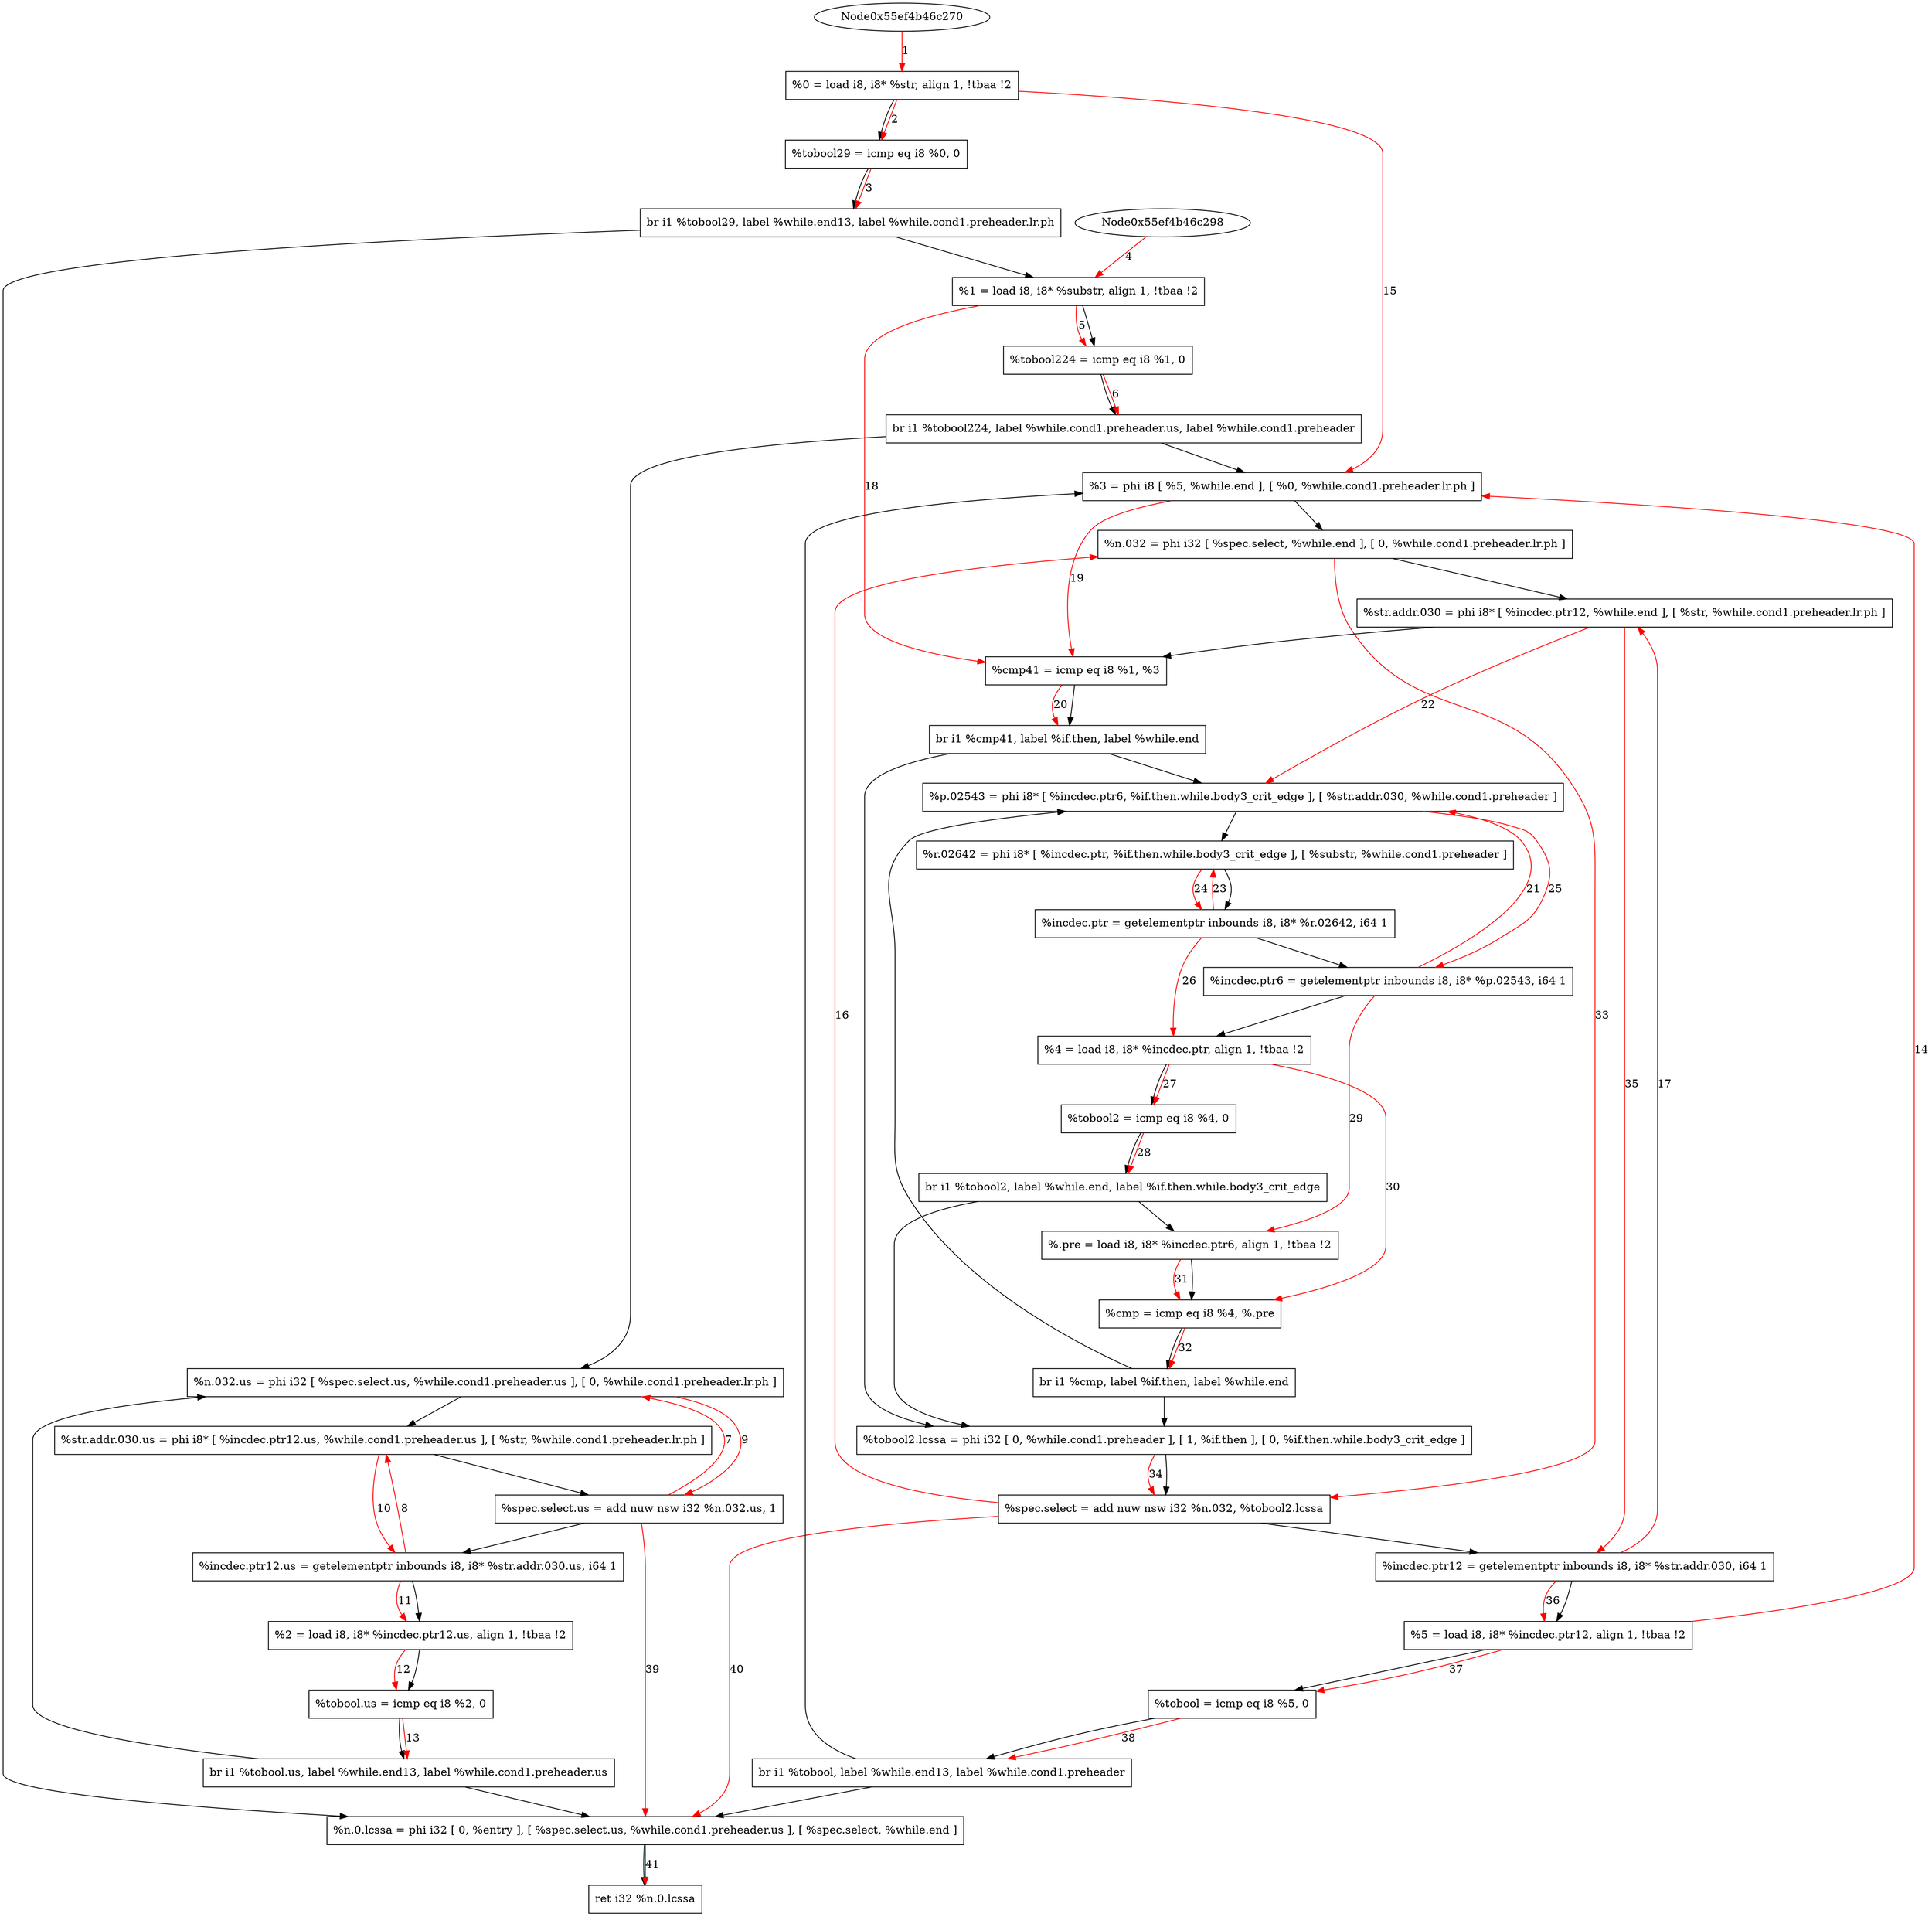 digraph "CDFG for'func' function" {
	Node0x55ef4b46c458[shape=record, label="  %0 = load i8, i8* %str, align 1, !tbaa !2"]
	Node0x55ef4b46d9c0[shape=record, label="  %tobool29 = icmp eq i8 %0, 0"]
	Node0x55ef4b3f4db8[shape=record, label="  br i1 %tobool29, label %while.end13, label %while.cond1.preheader.lr.ph"]
	Node0x55ef4b46dbe8[shape=record, label="  %1 = load i8, i8* %substr, align 1, !tbaa !2"]
	Node0x55ef4b46e2f0[shape=record, label="  %tobool224 = icmp eq i8 %1, 0"]
	Node0x55ef4b400228[shape=record, label="  br i1 %tobool224, label %while.cond1.preheader.us, label %while.cond1.preheader"]
	Node0x55ef4b46e5c8[shape=record, label="  %n.032.us = phi i32 [ %spec.select.us, %while.cond1.preheader.us ], [ 0, %while.cond1.preheader.lr.ph ]"]
	Node0x55ef4b46e758[shape=record, label="  %str.addr.030.us = phi i8* [ %incdec.ptr12.us, %while.cond1.preheader.us ], [ %str, %while.cond1.preheader.lr.ph ]"]
	Node0x55ef4b46e820[shape=record, label="  %spec.select.us = add nuw nsw i32 %n.032.us, 1"]
	Node0x55ef4b46e890[shape=record, label="  %incdec.ptr12.us = getelementptr inbounds i8, i8* %str.addr.030.us, i64 1"]
	Node0x55ef4b46e6a8[shape=record, label="  %2 = load i8, i8* %incdec.ptr12.us, align 1, !tbaa !2"]
	Node0x55ef4b46eab0[shape=record, label="  %tobool.us = icmp eq i8 %2, 0"]
	Node0x55ef4b400348[shape=record, label="  br i1 %tobool.us, label %while.end13, label %while.cond1.preheader.us"]
	Node0x55ef4b46ec78[shape=record, label="  %3 = phi i8 [ %5, %while.end ], [ %0, %while.cond1.preheader.lr.ph ]"]
	Node0x55ef4b46ed78[shape=record, label="  %n.032 = phi i32 [ %spec.select, %while.end ], [ 0, %while.cond1.preheader.lr.ph ]"]
	Node0x55ef4b46eed8[shape=record, label="  %str.addr.030 = phi i8* [ %incdec.ptr12, %while.end ], [ %str, %while.cond1.preheader.lr.ph ]"]
	Node0x55ef4b46efa0[shape=record, label="  %cmp41 = icmp eq i8 %1, %3"]
	Node0x55ef4b400468[shape=record, label="  br i1 %cmp41, label %if.then, label %while.end"]
	Node0x55ef4b46f238[shape=record, label="  %p.02543 = phi i8* [ %incdec.ptr6, %if.then.while.body3_crit_edge ], [ %str.addr.030, %while.cond1.preheader ]"]
	Node0x55ef4b46f3b8[shape=record, label="  %r.02642 = phi i8* [ %incdec.ptr, %if.then.while.body3_crit_edge ], [ %substr, %while.cond1.preheader ]"]
	Node0x55ef4b46f4a0[shape=record, label="  %incdec.ptr = getelementptr inbounds i8, i8* %r.02642, i64 1"]
	Node0x55ef4b46f520[shape=record, label="  %incdec.ptr6 = getelementptr inbounds i8, i8* %p.02543, i64 1"]
	Node0x55ef4b46f068[shape=record, label="  %4 = load i8, i8* %incdec.ptr, align 1, !tbaa !2"]
	Node0x55ef4b46f5f0[shape=record, label="  %tobool2 = icmp eq i8 %4, 0"]
	Node0x55ef4b400588[shape=record, label="  br i1 %tobool2, label %while.end, label %if.then.while.body3_crit_edge"]
	Node0x55ef4b46f188[shape=record, label="  %.pre = load i8, i8* %incdec.ptr6, align 1, !tbaa !2"]
	Node0x55ef4b46f9c0[shape=record, label="  %cmp = icmp eq i8 %4, %.pre"]
	Node0x55ef4b46fa68[shape=record, label="  br i1 %cmp, label %if.then, label %while.end"]
	Node0x55ef4b46fab8[shape=record, label="  %tobool2.lcssa = phi i32 [ 0, %while.cond1.preheader ], [ 1, %if.then ], [ 0, %if.then.while.body3_crit_edge ]"]
	Node0x55ef4b46fba0[shape=record, label="  %spec.select = add nuw nsw i32 %n.032, %tobool2.lcssa"]
	Node0x55ef4b46fc10[shape=record, label="  %incdec.ptr12 = getelementptr inbounds i8, i8* %str.addr.030, i64 1"]
	Node0x55ef4b46ee28[shape=record, label="  %5 = load i8, i8* %incdec.ptr12, align 1, !tbaa !2"]
	Node0x55ef4b46fc90[shape=record, label="  %tobool = icmp eq i8 %5, 0"]
	Node0x55ef4b46fd38[shape=record, label="  br i1 %tobool, label %while.end13, label %while.cond1.preheader"]
	Node0x55ef4b46fd88[shape=record, label="  %n.0.lcssa = phi i32 [ 0, %entry ], [ %spec.select.us, %while.cond1.preheader.us ], [ %spec.select, %while.end ]"]
	Node0x55ef4b46dac8[shape=record, label="  ret i32 %n.0.lcssa"]
	Node0x55ef4b46c458 -> Node0x55ef4b46d9c0
	Node0x55ef4b46d9c0 -> Node0x55ef4b3f4db8
	Node0x55ef4b3f4db8 -> Node0x55ef4b46fd88
	Node0x55ef4b3f4db8 -> Node0x55ef4b46dbe8
	Node0x55ef4b46dbe8 -> Node0x55ef4b46e2f0
	Node0x55ef4b46e2f0 -> Node0x55ef4b400228
	Node0x55ef4b400228 -> Node0x55ef4b46e5c8
	Node0x55ef4b400228 -> Node0x55ef4b46ec78
	Node0x55ef4b46e5c8 -> Node0x55ef4b46e758
	Node0x55ef4b46e758 -> Node0x55ef4b46e820
	Node0x55ef4b46e820 -> Node0x55ef4b46e890
	Node0x55ef4b46e890 -> Node0x55ef4b46e6a8
	Node0x55ef4b46e6a8 -> Node0x55ef4b46eab0
	Node0x55ef4b46eab0 -> Node0x55ef4b400348
	Node0x55ef4b400348 -> Node0x55ef4b46fd88
	Node0x55ef4b400348 -> Node0x55ef4b46e5c8
	Node0x55ef4b46ec78 -> Node0x55ef4b46ed78
	Node0x55ef4b46ed78 -> Node0x55ef4b46eed8
	Node0x55ef4b46eed8 -> Node0x55ef4b46efa0
	Node0x55ef4b46efa0 -> Node0x55ef4b400468
	Node0x55ef4b400468 -> Node0x55ef4b46f238
	Node0x55ef4b400468 -> Node0x55ef4b46fab8
	Node0x55ef4b46f238 -> Node0x55ef4b46f3b8
	Node0x55ef4b46f3b8 -> Node0x55ef4b46f4a0
	Node0x55ef4b46f4a0 -> Node0x55ef4b46f520
	Node0x55ef4b46f520 -> Node0x55ef4b46f068
	Node0x55ef4b46f068 -> Node0x55ef4b46f5f0
	Node0x55ef4b46f5f0 -> Node0x55ef4b400588
	Node0x55ef4b400588 -> Node0x55ef4b46fab8
	Node0x55ef4b400588 -> Node0x55ef4b46f188
	Node0x55ef4b46f188 -> Node0x55ef4b46f9c0
	Node0x55ef4b46f9c0 -> Node0x55ef4b46fa68
	Node0x55ef4b46fa68 -> Node0x55ef4b46f238
	Node0x55ef4b46fa68 -> Node0x55ef4b46fab8
	Node0x55ef4b46fab8 -> Node0x55ef4b46fba0
	Node0x55ef4b46fba0 -> Node0x55ef4b46fc10
	Node0x55ef4b46fc10 -> Node0x55ef4b46ee28
	Node0x55ef4b46ee28 -> Node0x55ef4b46fc90
	Node0x55ef4b46fc90 -> Node0x55ef4b46fd38
	Node0x55ef4b46fd38 -> Node0x55ef4b46fd88
	Node0x55ef4b46fd38 -> Node0x55ef4b46ec78
	Node0x55ef4b46fd88 -> Node0x55ef4b46dac8
edge [color=red]
	Node0x55ef4b46c270 -> Node0x55ef4b46c458[label="1"]
	Node0x55ef4b46c458 -> Node0x55ef4b46d9c0[label="2"]
	Node0x55ef4b46d9c0 -> Node0x55ef4b3f4db8[label="3"]
	Node0x55ef4b46c298 -> Node0x55ef4b46dbe8[label="4"]
	Node0x55ef4b46dbe8 -> Node0x55ef4b46e2f0[label="5"]
	Node0x55ef4b46e2f0 -> Node0x55ef4b400228[label="6"]
	Node0x55ef4b46e820 -> Node0x55ef4b46e5c8[label="7"]
	Node0x55ef4b46e890 -> Node0x55ef4b46e758[label="8"]
	Node0x55ef4b46e5c8 -> Node0x55ef4b46e820[label="9"]
	Node0x55ef4b46e758 -> Node0x55ef4b46e890[label="10"]
	Node0x55ef4b46e890 -> Node0x55ef4b46e6a8[label="11"]
	Node0x55ef4b46e6a8 -> Node0x55ef4b46eab0[label="12"]
	Node0x55ef4b46eab0 -> Node0x55ef4b400348[label="13"]
	Node0x55ef4b46ee28 -> Node0x55ef4b46ec78[label="14"]
	Node0x55ef4b46c458 -> Node0x55ef4b46ec78[label="15"]
	Node0x55ef4b46fba0 -> Node0x55ef4b46ed78[label="16"]
	Node0x55ef4b46fc10 -> Node0x55ef4b46eed8[label="17"]
	Node0x55ef4b46dbe8 -> Node0x55ef4b46efa0[label="18"]
	Node0x55ef4b46ec78 -> Node0x55ef4b46efa0[label="19"]
	Node0x55ef4b46efa0 -> Node0x55ef4b400468[label="20"]
	Node0x55ef4b46f520 -> Node0x55ef4b46f238[label="21"]
	Node0x55ef4b46eed8 -> Node0x55ef4b46f238[label="22"]
	Node0x55ef4b46f4a0 -> Node0x55ef4b46f3b8[label="23"]
	Node0x55ef4b46f3b8 -> Node0x55ef4b46f4a0[label="24"]
	Node0x55ef4b46f238 -> Node0x55ef4b46f520[label="25"]
	Node0x55ef4b46f4a0 -> Node0x55ef4b46f068[label="26"]
	Node0x55ef4b46f068 -> Node0x55ef4b46f5f0[label="27"]
	Node0x55ef4b46f5f0 -> Node0x55ef4b400588[label="28"]
	Node0x55ef4b46f520 -> Node0x55ef4b46f188[label="29"]
	Node0x55ef4b46f068 -> Node0x55ef4b46f9c0[label="30"]
	Node0x55ef4b46f188 -> Node0x55ef4b46f9c0[label="31"]
	Node0x55ef4b46f9c0 -> Node0x55ef4b46fa68[label="32"]
	Node0x55ef4b46ed78 -> Node0x55ef4b46fba0[label="33"]
	Node0x55ef4b46fab8 -> Node0x55ef4b46fba0[label="34"]
	Node0x55ef4b46eed8 -> Node0x55ef4b46fc10[label="35"]
	Node0x55ef4b46fc10 -> Node0x55ef4b46ee28[label="36"]
	Node0x55ef4b46ee28 -> Node0x55ef4b46fc90[label="37"]
	Node0x55ef4b46fc90 -> Node0x55ef4b46fd38[label="38"]
	Node0x55ef4b46e820 -> Node0x55ef4b46fd88[label="39"]
	Node0x55ef4b46fba0 -> Node0x55ef4b46fd88[label="40"]
	Node0x55ef4b46fd88 -> Node0x55ef4b46dac8[label="41"]
}
